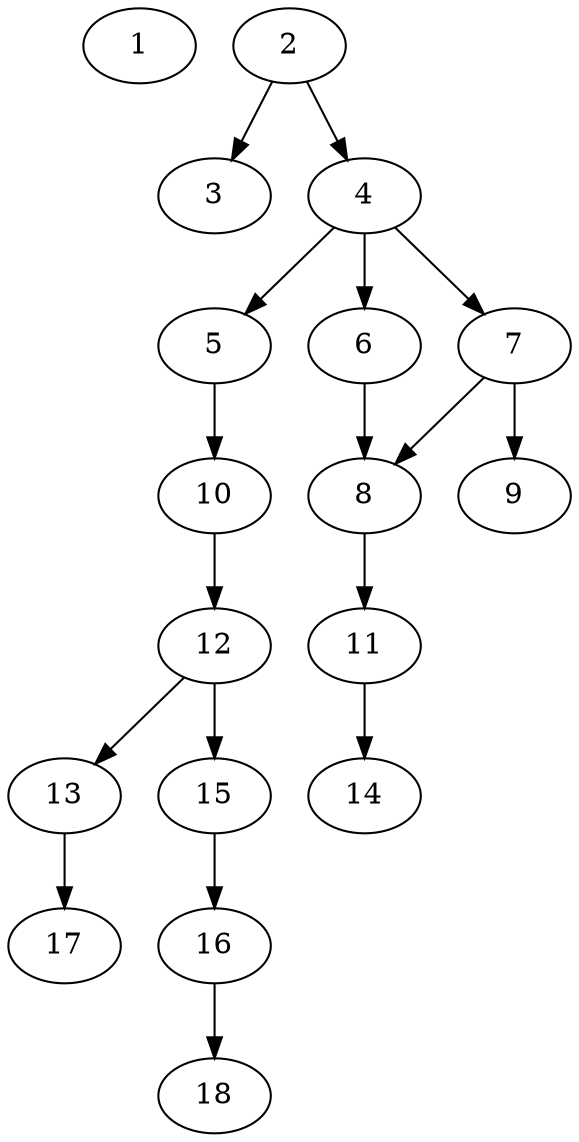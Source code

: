 // DAG (tier=1-easy, mode=compute, n=18, ccr=0.262, fat=0.468, density=0.387, regular=0.739, jump=0.010, mindata=262144, maxdata=2097152)
// DAG automatically generated by daggen at Sun Aug 24 16:33:32 2025
// /home/ermia/Project/Environments/daggen/bin/daggen --dot --ccr 0.262 --fat 0.468 --regular 0.739 --density 0.387 --jump 0.010 --mindata 262144 --maxdata 2097152 -n 18 
digraph G {
  1 [size="31307526538446208", alpha="0.08", expect_size="15653763269223104"]
  2 [size="46014587377282256", alpha="0.16", expect_size="23007293688641128"]
  2 -> 3 [size ="23704201330688"]
  2 -> 4 [size ="23704201330688"]
  3 [size="60313973072990352", alpha="0.02", expect_size="30156986536495176"]
  4 [size="22799388092438720", alpha="0.07", expect_size="11399694046219360"]
  4 -> 5 [size ="11016893104128"]
  4 -> 6 [size ="11016893104128"]
  4 -> 7 [size ="11016893104128"]
  5 [size="955341269022192", alpha="0.09", expect_size="477670634511096"]
  5 -> 10 [size ="31799610703872"]
  6 [size="100693758415652", alpha="0.11", expect_size="50346879207826"]
  6 -> 8 [size ="6510910373888"]
  7 [size="19716296695351224", alpha="0.18", expect_size="9858148347675612"]
  7 -> 8 [size ="13765378572288"]
  7 -> 9 [size ="13765378572288"]
  8 [size="227099881991284", alpha="0.07", expect_size="113549940995642"]
  8 -> 11 [size ="10410228973568"]
  9 [size="418068203787660", alpha="0.08", expect_size="209034101893830"]
  10 [size="1885932006828106", alpha="0.18", expect_size="942966003414053"]
  10 -> 12 [size ="1179648000000"]
  11 [size="545340251137536", alpha="0.20", expect_size="272670125568768"]
  11 -> 14 [size ="11132555231232"]
  12 [size="21054070585875556", alpha="0.09", expect_size="10527035292937778"]
  12 -> 13 [size ="11307180883968"]
  12 -> 15 [size ="11307180883968"]
  13 [size="63204598067757056", alpha="0.08", expect_size="31602299033878528"]
  13 -> 17 [size ="1269372551168"]
  14 [size="54660790236535504", alpha="0.11", expect_size="27330395118267752"]
  15 [size="20208997948719104", alpha="0.10", expect_size="10104498974359552"]
  15 -> 16 [size ="593544347648"]
  16 [size="232458045893834", alpha="0.18", expect_size="116229022946917"]
  16 -> 18 [size ="4934925811712"]
  17 [size="60324841823141888", alpha="0.03", expect_size="30162420911570944"]
  18 [size="304506087074168832", alpha="0.14", expect_size="152253043537084416"]
}